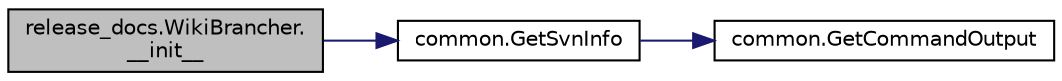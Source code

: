 digraph "release_docs.WikiBrancher.__init__"
{
  edge [fontname="Helvetica",fontsize="10",labelfontname="Helvetica",labelfontsize="10"];
  node [fontname="Helvetica",fontsize="10",shape=record];
  rankdir="LR";
  Node0 [label="release_docs.WikiBrancher.\l__init__",height=0.2,width=0.4,color="black", fillcolor="grey75", style="filled", fontcolor="black"];
  Node0 -> Node1 [color="midnightblue",fontsize="10",style="solid",fontname="Helvetica"];
  Node1 [label="common.GetSvnInfo",height=0.2,width=0.4,color="black", fillcolor="white", style="filled",URL="$d9/d0c/namespacecommon.html#a312d07161b76d965fee6a61e464e283f"];
  Node1 -> Node2 [color="midnightblue",fontsize="10",style="solid",fontname="Helvetica"];
  Node2 [label="common.GetCommandOutput",height=0.2,width=0.4,color="black", fillcolor="white", style="filled",URL="$d9/d0c/namespacecommon.html#ac1337758ae23f6a91b44de07408791da"];
}
